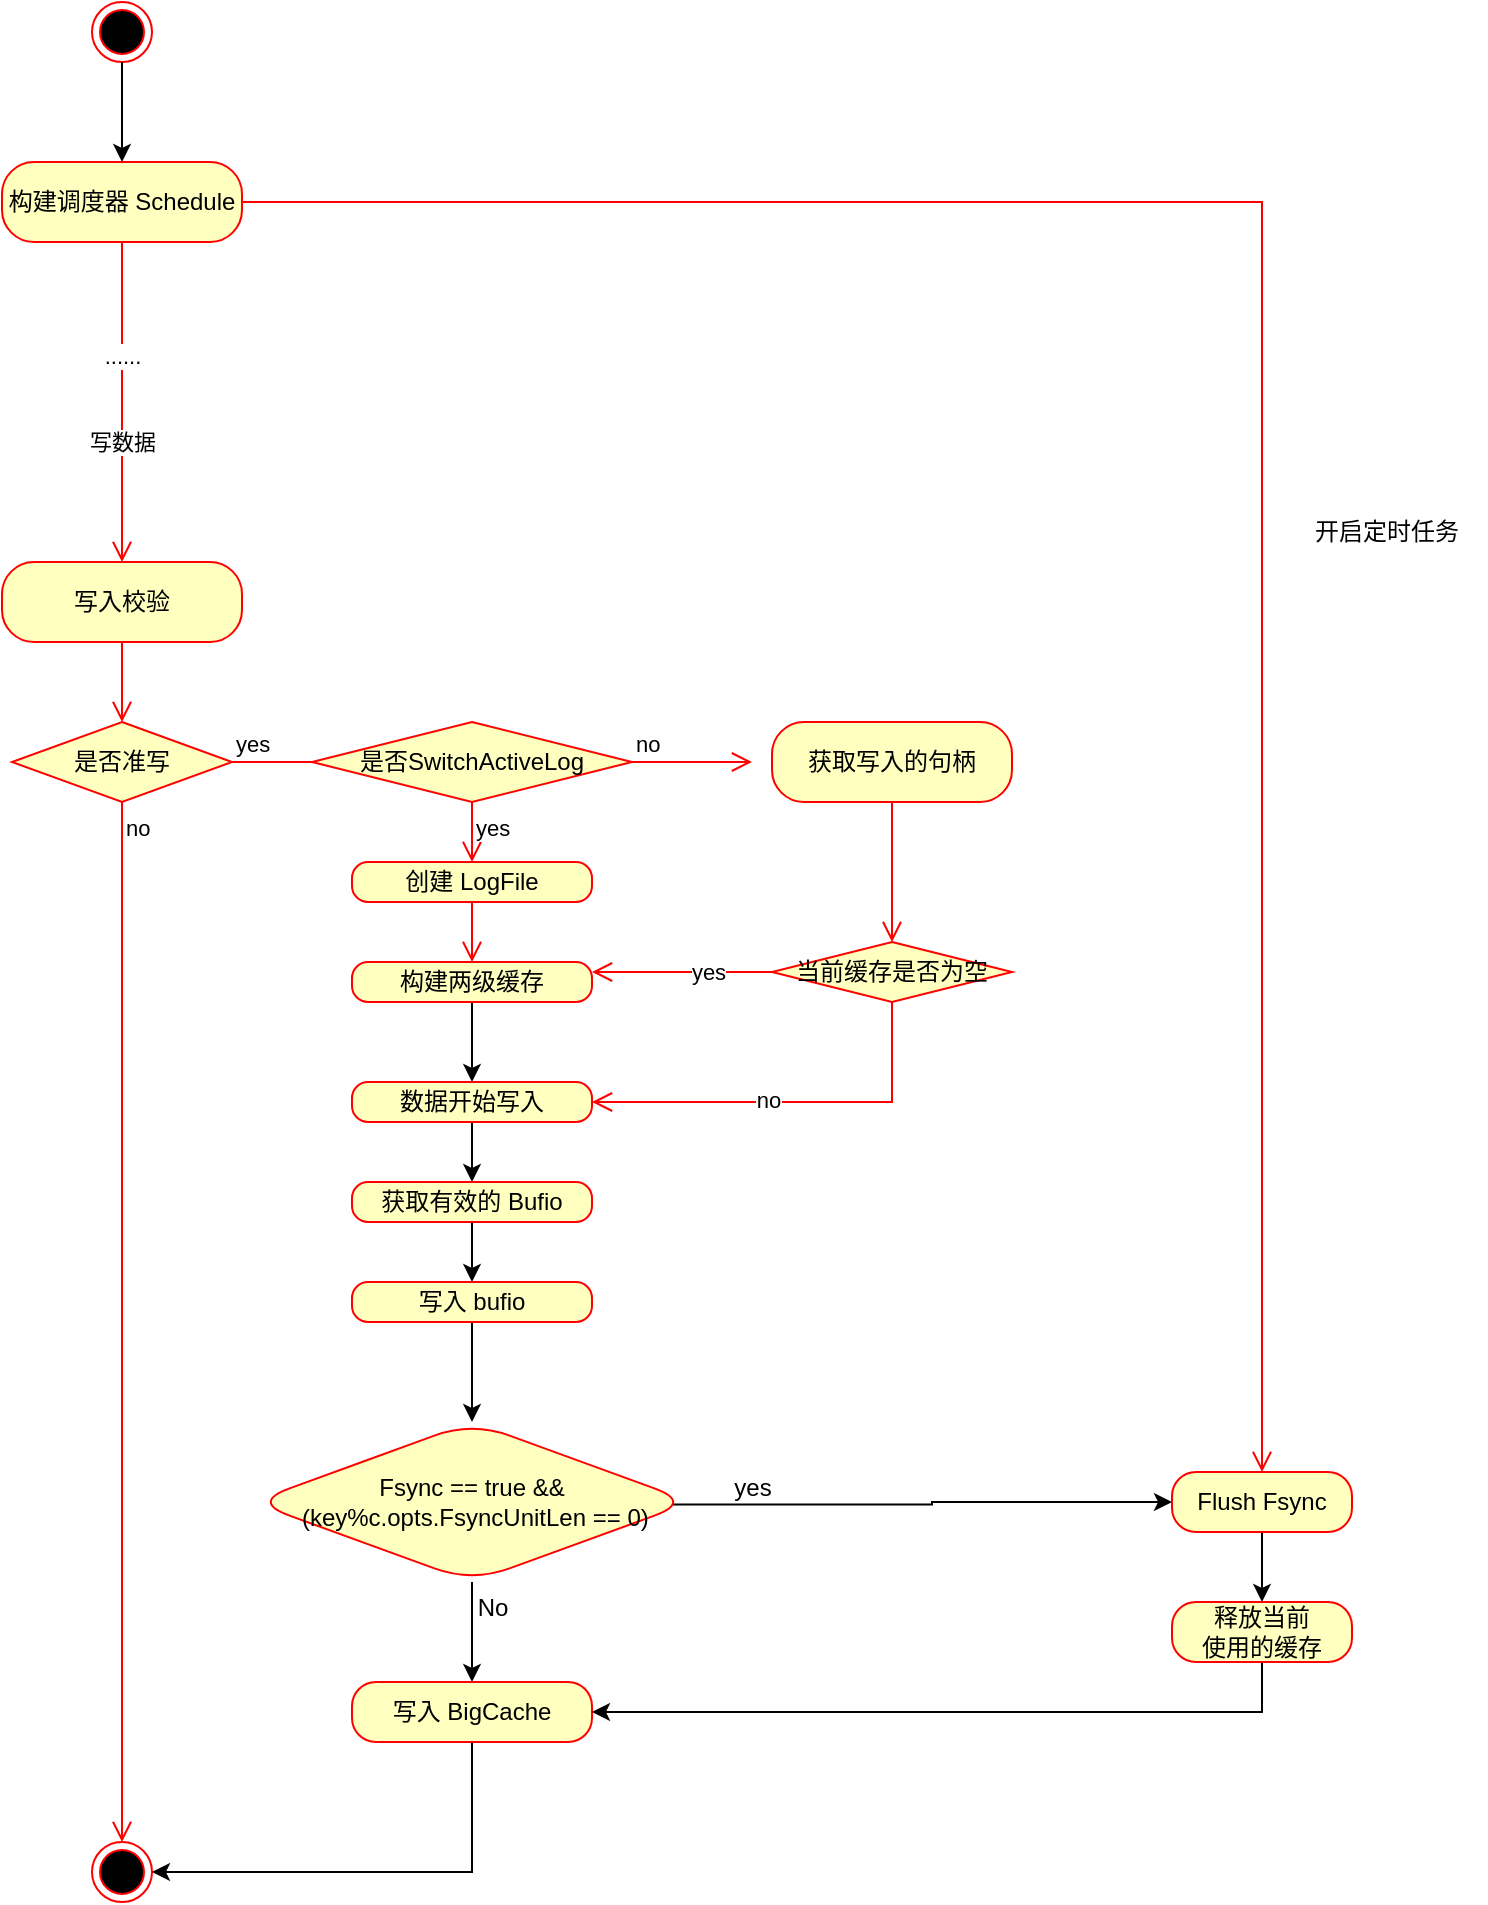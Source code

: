 <mxfile version="22.1.0" type="github">
  <diagram name="写入流程" id="-0YwReHrIsirFNnm5CTt">
    <mxGraphModel dx="1434" dy="765" grid="1" gridSize="10" guides="1" tooltips="1" connect="1" arrows="1" fold="1" page="1" pageScale="1" pageWidth="827" pageHeight="1169" math="0" shadow="0">
      <root>
        <mxCell id="0" />
        <mxCell id="1" parent="0" />
        <mxCell id="0TBZHfWjTuOn6MHHYd06-1" value="" style="edgeStyle=orthogonalEdgeStyle;html=1;verticalAlign=bottom;endArrow=open;endSize=8;strokeColor=#ff0000;rounded=0;" edge="1" parent="1" source="0TBZHfWjTuOn6MHHYd06-42">
          <mxGeometry relative="1" as="geometry">
            <mxPoint x="145" y="290" as="targetPoint" />
            <mxPoint x="145" y="230" as="sourcePoint" />
          </mxGeometry>
        </mxCell>
        <mxCell id="0TBZHfWjTuOn6MHHYd06-2" value="......" style="edgeLabel;html=1;align=center;verticalAlign=middle;resizable=0;points=[];" vertex="1" connectable="0" parent="0TBZHfWjTuOn6MHHYd06-1">
          <mxGeometry x="-0.292" relative="1" as="geometry">
            <mxPoint as="offset" />
          </mxGeometry>
        </mxCell>
        <mxCell id="0TBZHfWjTuOn6MHHYd06-3" value="写数据" style="edgeLabel;html=1;align=center;verticalAlign=middle;resizable=0;points=[];" vertex="1" connectable="0" parent="0TBZHfWjTuOn6MHHYd06-1">
          <mxGeometry x="0.252" y="-1" relative="1" as="geometry">
            <mxPoint as="offset" />
          </mxGeometry>
        </mxCell>
        <mxCell id="0TBZHfWjTuOn6MHHYd06-4" value="写入校验" style="rounded=1;whiteSpace=wrap;html=1;arcSize=40;fontColor=#000000;fillColor=#ffffc0;strokeColor=#ff0000;" vertex="1" parent="1">
          <mxGeometry x="85" y="290" width="120" height="40" as="geometry" />
        </mxCell>
        <mxCell id="0TBZHfWjTuOn6MHHYd06-5" value="" style="edgeStyle=orthogonalEdgeStyle;html=1;verticalAlign=bottom;endArrow=open;endSize=8;strokeColor=#ff0000;rounded=0;" edge="1" parent="1" source="0TBZHfWjTuOn6MHHYd06-4">
          <mxGeometry relative="1" as="geometry">
            <mxPoint x="145" y="370" as="targetPoint" />
          </mxGeometry>
        </mxCell>
        <mxCell id="0TBZHfWjTuOn6MHHYd06-6" value="" style="ellipse;html=1;shape=endState;fillColor=#000000;strokeColor=#ff0000;" vertex="1" parent="1">
          <mxGeometry x="130" y="930" width="30" height="30" as="geometry" />
        </mxCell>
        <mxCell id="0TBZHfWjTuOn6MHHYd06-7" value="是否准写" style="rhombus;whiteSpace=wrap;html=1;fontColor=#000000;fillColor=#ffffc0;strokeColor=#ff0000;" vertex="1" parent="1">
          <mxGeometry x="90" y="370" width="110" height="40" as="geometry" />
        </mxCell>
        <mxCell id="0TBZHfWjTuOn6MHHYd06-8" value="yes" style="edgeStyle=orthogonalEdgeStyle;html=1;align=left;verticalAlign=bottom;endArrow=open;endSize=8;strokeColor=#ff0000;rounded=0;" edge="1" parent="1">
          <mxGeometry x="-1" relative="1" as="geometry">
            <mxPoint x="280" y="390" as="targetPoint" />
            <mxPoint x="200" y="390" as="sourcePoint" />
          </mxGeometry>
        </mxCell>
        <mxCell id="0TBZHfWjTuOn6MHHYd06-9" value="no" style="edgeStyle=orthogonalEdgeStyle;html=1;align=left;verticalAlign=top;endArrow=open;endSize=8;strokeColor=#ff0000;rounded=0;entryX=0.5;entryY=0;entryDx=0;entryDy=0;" edge="1" parent="1" source="0TBZHfWjTuOn6MHHYd06-7" target="0TBZHfWjTuOn6MHHYd06-6">
          <mxGeometry x="-1" relative="1" as="geometry">
            <mxPoint x="145" y="470" as="targetPoint" />
            <Array as="points" />
          </mxGeometry>
        </mxCell>
        <mxCell id="0TBZHfWjTuOn6MHHYd06-10" value="是否SwitchActiveLog" style="rhombus;whiteSpace=wrap;html=1;fontColor=#000000;fillColor=#ffffc0;strokeColor=#ff0000;" vertex="1" parent="1">
          <mxGeometry x="240" y="370" width="160" height="40" as="geometry" />
        </mxCell>
        <mxCell id="0TBZHfWjTuOn6MHHYd06-11" value="no" style="edgeStyle=orthogonalEdgeStyle;html=1;align=left;verticalAlign=bottom;endArrow=open;endSize=8;strokeColor=#ff0000;rounded=0;" edge="1" parent="1" source="0TBZHfWjTuOn6MHHYd06-10">
          <mxGeometry x="-1" relative="1" as="geometry">
            <mxPoint x="460" y="390" as="targetPoint" />
            <mxPoint as="offset" />
          </mxGeometry>
        </mxCell>
        <mxCell id="0TBZHfWjTuOn6MHHYd06-12" value="yes" style="edgeStyle=orthogonalEdgeStyle;html=1;align=left;verticalAlign=top;endArrow=open;endSize=8;strokeColor=#ff0000;rounded=0;" edge="1" parent="1" source="0TBZHfWjTuOn6MHHYd06-10">
          <mxGeometry x="-1" relative="1" as="geometry">
            <mxPoint x="320" y="440" as="targetPoint" />
            <mxPoint as="offset" />
          </mxGeometry>
        </mxCell>
        <mxCell id="0TBZHfWjTuOn6MHHYd06-13" value="创建 LogFile" style="rounded=1;whiteSpace=wrap;html=1;arcSize=40;fontColor=#000000;fillColor=#ffffc0;strokeColor=#ff0000;" vertex="1" parent="1">
          <mxGeometry x="260" y="440" width="120" height="20" as="geometry" />
        </mxCell>
        <mxCell id="0TBZHfWjTuOn6MHHYd06-14" value="" style="edgeStyle=orthogonalEdgeStyle;html=1;verticalAlign=bottom;endArrow=open;endSize=8;strokeColor=#ff0000;rounded=0;" edge="1" parent="1" source="0TBZHfWjTuOn6MHHYd06-13">
          <mxGeometry relative="1" as="geometry">
            <mxPoint x="320" y="490" as="targetPoint" />
          </mxGeometry>
        </mxCell>
        <mxCell id="0TBZHfWjTuOn6MHHYd06-15" value="" style="edgeStyle=orthogonalEdgeStyle;rounded=0;orthogonalLoop=1;jettySize=auto;html=1;" edge="1" parent="1" source="0TBZHfWjTuOn6MHHYd06-16" target="0TBZHfWjTuOn6MHHYd06-18">
          <mxGeometry relative="1" as="geometry" />
        </mxCell>
        <mxCell id="0TBZHfWjTuOn6MHHYd06-16" value="构建两级缓存" style="rounded=1;whiteSpace=wrap;html=1;arcSize=40;fontColor=#000000;fillColor=#ffffc0;strokeColor=#ff0000;" vertex="1" parent="1">
          <mxGeometry x="260" y="490" width="120" height="20" as="geometry" />
        </mxCell>
        <mxCell id="0TBZHfWjTuOn6MHHYd06-17" value="" style="edgeStyle=orthogonalEdgeStyle;rounded=0;orthogonalLoop=1;jettySize=auto;html=1;" edge="1" parent="1" source="0TBZHfWjTuOn6MHHYd06-18" target="0TBZHfWjTuOn6MHHYd06-20">
          <mxGeometry relative="1" as="geometry" />
        </mxCell>
        <mxCell id="0TBZHfWjTuOn6MHHYd06-18" value="数据开始写入" style="rounded=1;whiteSpace=wrap;html=1;arcSize=40;fontColor=#000000;fillColor=#ffffc0;strokeColor=#ff0000;" vertex="1" parent="1">
          <mxGeometry x="260" y="550" width="120" height="20" as="geometry" />
        </mxCell>
        <mxCell id="0TBZHfWjTuOn6MHHYd06-19" value="" style="edgeStyle=orthogonalEdgeStyle;rounded=0;orthogonalLoop=1;jettySize=auto;html=1;" edge="1" parent="1" source="0TBZHfWjTuOn6MHHYd06-20" target="0TBZHfWjTuOn6MHHYd06-22">
          <mxGeometry relative="1" as="geometry" />
        </mxCell>
        <mxCell id="0TBZHfWjTuOn6MHHYd06-20" value="获取有效的 Bufio" style="rounded=1;whiteSpace=wrap;html=1;arcSize=40;fontColor=#000000;fillColor=#ffffc0;strokeColor=#ff0000;" vertex="1" parent="1">
          <mxGeometry x="260" y="600" width="120" height="20" as="geometry" />
        </mxCell>
        <mxCell id="0TBZHfWjTuOn6MHHYd06-21" value="" style="edgeStyle=orthogonalEdgeStyle;rounded=0;orthogonalLoop=1;jettySize=auto;html=1;" edge="1" parent="1" source="0TBZHfWjTuOn6MHHYd06-22" target="0TBZHfWjTuOn6MHHYd06-32">
          <mxGeometry relative="1" as="geometry" />
        </mxCell>
        <mxCell id="0TBZHfWjTuOn6MHHYd06-22" value="写入 bufio" style="rounded=1;whiteSpace=wrap;html=1;arcSize=40;fontColor=#000000;fillColor=#ffffc0;strokeColor=#ff0000;" vertex="1" parent="1">
          <mxGeometry x="260" y="650" width="120" height="20" as="geometry" />
        </mxCell>
        <mxCell id="0TBZHfWjTuOn6MHHYd06-23" value="获取写入的句柄" style="rounded=1;whiteSpace=wrap;html=1;arcSize=40;fontColor=#000000;fillColor=#ffffc0;strokeColor=#ff0000;" vertex="1" parent="1">
          <mxGeometry x="470" y="370" width="120" height="40" as="geometry" />
        </mxCell>
        <mxCell id="0TBZHfWjTuOn6MHHYd06-24" value="" style="edgeStyle=orthogonalEdgeStyle;html=1;verticalAlign=bottom;endArrow=open;endSize=8;strokeColor=#ff0000;rounded=0;entryX=0.5;entryY=0;entryDx=0;entryDy=0;" edge="1" parent="1" source="0TBZHfWjTuOn6MHHYd06-23" target="0TBZHfWjTuOn6MHHYd06-25">
          <mxGeometry relative="1" as="geometry">
            <mxPoint x="530" y="440" as="targetPoint" />
          </mxGeometry>
        </mxCell>
        <mxCell id="0TBZHfWjTuOn6MHHYd06-25" value="当前缓存是否为空" style="rhombus;whiteSpace=wrap;html=1;fontColor=#000000;fillColor=#ffffc0;strokeColor=#ff0000;" vertex="1" parent="1">
          <mxGeometry x="470" y="480" width="120" height="30" as="geometry" />
        </mxCell>
        <mxCell id="0TBZHfWjTuOn6MHHYd06-26" value="" style="edgeStyle=orthogonalEdgeStyle;html=1;align=left;verticalAlign=bottom;endArrow=open;endSize=8;strokeColor=#ff0000;rounded=0;exitX=0.5;exitY=1;exitDx=0;exitDy=0;fontSize=9;entryX=1;entryY=0.5;entryDx=0;entryDy=0;" edge="1" parent="1" source="0TBZHfWjTuOn6MHHYd06-25" target="0TBZHfWjTuOn6MHHYd06-18">
          <mxGeometry x="-1" relative="1" as="geometry">
            <mxPoint x="650" y="450" as="targetPoint" />
            <mxPoint x="590" y="460" as="sourcePoint" />
            <mxPoint as="offset" />
          </mxGeometry>
        </mxCell>
        <mxCell id="0TBZHfWjTuOn6MHHYd06-27" value="no" style="edgeLabel;html=1;align=center;verticalAlign=middle;resizable=0;points=[];" vertex="1" connectable="0" parent="0TBZHfWjTuOn6MHHYd06-26">
          <mxGeometry x="0.123" y="-1" relative="1" as="geometry">
            <mxPoint as="offset" />
          </mxGeometry>
        </mxCell>
        <mxCell id="0TBZHfWjTuOn6MHHYd06-28" value="" style="edgeStyle=orthogonalEdgeStyle;html=1;align=left;verticalAlign=top;endArrow=open;endSize=8;strokeColor=#ff0000;rounded=0;entryX=1;entryY=0.25;entryDx=0;entryDy=0;" edge="1" parent="1" source="0TBZHfWjTuOn6MHHYd06-25" target="0TBZHfWjTuOn6MHHYd06-16">
          <mxGeometry x="-1" relative="1" as="geometry">
            <mxPoint x="530" y="500" as="targetPoint" />
            <mxPoint x="530" y="460" as="sourcePoint" />
          </mxGeometry>
        </mxCell>
        <mxCell id="0TBZHfWjTuOn6MHHYd06-29" value="yes" style="edgeLabel;html=1;align=center;verticalAlign=middle;resizable=0;points=[];" vertex="1" connectable="0" parent="0TBZHfWjTuOn6MHHYd06-28">
          <mxGeometry x="-0.294" relative="1" as="geometry">
            <mxPoint as="offset" />
          </mxGeometry>
        </mxCell>
        <mxCell id="0TBZHfWjTuOn6MHHYd06-30" value="" style="edgeStyle=orthogonalEdgeStyle;rounded=0;orthogonalLoop=1;jettySize=auto;html=1;" edge="1" parent="1" source="0TBZHfWjTuOn6MHHYd06-32" target="0TBZHfWjTuOn6MHHYd06-34">
          <mxGeometry relative="1" as="geometry" />
        </mxCell>
        <mxCell id="0TBZHfWjTuOn6MHHYd06-31" value="" style="edgeStyle=orthogonalEdgeStyle;rounded=0;orthogonalLoop=1;jettySize=auto;html=1;exitX=0.957;exitY=0.515;exitDx=0;exitDy=0;exitPerimeter=0;" edge="1" parent="1" source="0TBZHfWjTuOn6MHHYd06-32" target="0TBZHfWjTuOn6MHHYd06-37">
          <mxGeometry relative="1" as="geometry" />
        </mxCell>
        <mxCell id="0TBZHfWjTuOn6MHHYd06-32" value="Fsync == true &amp;amp;&amp;amp;&lt;br&gt;&amp;nbsp;(key%c.opts.FsyncUnitLen == 0)" style="rhombus;whiteSpace=wrap;html=1;fillColor=#ffffc0;strokeColor=#ff0000;fontColor=#000000;rounded=1;arcSize=40;" vertex="1" parent="1">
          <mxGeometry x="210" y="720" width="220" height="80" as="geometry" />
        </mxCell>
        <mxCell id="0TBZHfWjTuOn6MHHYd06-33" style="edgeStyle=orthogonalEdgeStyle;rounded=0;orthogonalLoop=1;jettySize=auto;html=1;entryX=1;entryY=0.5;entryDx=0;entryDy=0;exitX=0.5;exitY=1;exitDx=0;exitDy=0;" edge="1" parent="1" source="0TBZHfWjTuOn6MHHYd06-34" target="0TBZHfWjTuOn6MHHYd06-6">
          <mxGeometry relative="1" as="geometry" />
        </mxCell>
        <mxCell id="0TBZHfWjTuOn6MHHYd06-34" value="写入 BigCache" style="whiteSpace=wrap;html=1;fillColor=#ffffc0;strokeColor=#ff0000;fontColor=#000000;rounded=1;arcSize=40;" vertex="1" parent="1">
          <mxGeometry x="260" y="850" width="120" height="30" as="geometry" />
        </mxCell>
        <mxCell id="0TBZHfWjTuOn6MHHYd06-35" value="No" style="text;html=1;align=center;verticalAlign=middle;resizable=0;points=[];autosize=1;strokeColor=none;fillColor=none;" vertex="1" parent="1">
          <mxGeometry x="310" y="798" width="40" height="30" as="geometry" />
        </mxCell>
        <mxCell id="0TBZHfWjTuOn6MHHYd06-36" value="" style="edgeStyle=orthogonalEdgeStyle;rounded=0;orthogonalLoop=1;jettySize=auto;html=1;" edge="1" parent="1" source="0TBZHfWjTuOn6MHHYd06-37" target="0TBZHfWjTuOn6MHHYd06-40">
          <mxGeometry relative="1" as="geometry" />
        </mxCell>
        <mxCell id="0TBZHfWjTuOn6MHHYd06-37" value="Flush Fsync" style="whiteSpace=wrap;html=1;fillColor=#ffffc0;strokeColor=#ff0000;fontColor=#000000;rounded=1;arcSize=40;" vertex="1" parent="1">
          <mxGeometry x="670" y="745" width="90" height="30" as="geometry" />
        </mxCell>
        <mxCell id="0TBZHfWjTuOn6MHHYd06-38" value="yes" style="text;html=1;align=center;verticalAlign=middle;resizable=0;points=[];autosize=1;strokeColor=none;fillColor=none;" vertex="1" parent="1">
          <mxGeometry x="440" y="738" width="40" height="30" as="geometry" />
        </mxCell>
        <mxCell id="0TBZHfWjTuOn6MHHYd06-39" style="edgeStyle=orthogonalEdgeStyle;rounded=0;orthogonalLoop=1;jettySize=auto;html=1;exitX=0.5;exitY=1;exitDx=0;exitDy=0;entryX=1;entryY=0.5;entryDx=0;entryDy=0;" edge="1" parent="1" source="0TBZHfWjTuOn6MHHYd06-40" target="0TBZHfWjTuOn6MHHYd06-34">
          <mxGeometry relative="1" as="geometry" />
        </mxCell>
        <mxCell id="0TBZHfWjTuOn6MHHYd06-40" value="释放当前&lt;br&gt;使用的缓存" style="whiteSpace=wrap;html=1;fillColor=#ffffc0;strokeColor=#ff0000;fontColor=#000000;rounded=1;arcSize=40;" vertex="1" parent="1">
          <mxGeometry x="670" y="810" width="90" height="30" as="geometry" />
        </mxCell>
        <mxCell id="0TBZHfWjTuOn6MHHYd06-41" value="" style="ellipse;html=1;shape=endState;fillColor=#000000;strokeColor=#ff0000;" vertex="1" parent="1">
          <mxGeometry x="130" y="10" width="30" height="30" as="geometry" />
        </mxCell>
        <mxCell id="0TBZHfWjTuOn6MHHYd06-42" value="构建调度器 Schedule" style="rounded=1;whiteSpace=wrap;html=1;arcSize=40;fontColor=#000000;fillColor=#ffffc0;strokeColor=#ff0000;" vertex="1" parent="1">
          <mxGeometry x="85" y="90" width="120" height="40" as="geometry" />
        </mxCell>
        <mxCell id="0TBZHfWjTuOn6MHHYd06-43" value="" style="edgeStyle=orthogonalEdgeStyle;html=1;verticalAlign=bottom;endArrow=open;endSize=8;strokeColor=#ff0000;rounded=0;entryX=0.5;entryY=0;entryDx=0;entryDy=0;" edge="1" parent="1" source="0TBZHfWjTuOn6MHHYd06-42" target="0TBZHfWjTuOn6MHHYd06-37">
          <mxGeometry relative="1" as="geometry">
            <mxPoint x="280" y="140" as="targetPoint" />
          </mxGeometry>
        </mxCell>
        <mxCell id="0TBZHfWjTuOn6MHHYd06-44" style="edgeStyle=orthogonalEdgeStyle;rounded=0;orthogonalLoop=1;jettySize=auto;html=1;exitX=0.5;exitY=1;exitDx=0;exitDy=0;" edge="1" parent="1" source="0TBZHfWjTuOn6MHHYd06-41" target="0TBZHfWjTuOn6MHHYd06-42">
          <mxGeometry relative="1" as="geometry" />
        </mxCell>
        <mxCell id="0TBZHfWjTuOn6MHHYd06-45" value="开启定时任务" style="text;html=1;align=center;verticalAlign=middle;resizable=0;points=[];autosize=1;strokeColor=none;fillColor=none;" vertex="1" parent="1">
          <mxGeometry x="727" y="260" width="100" height="30" as="geometry" />
        </mxCell>
      </root>
    </mxGraphModel>
  </diagram>
</mxfile>
